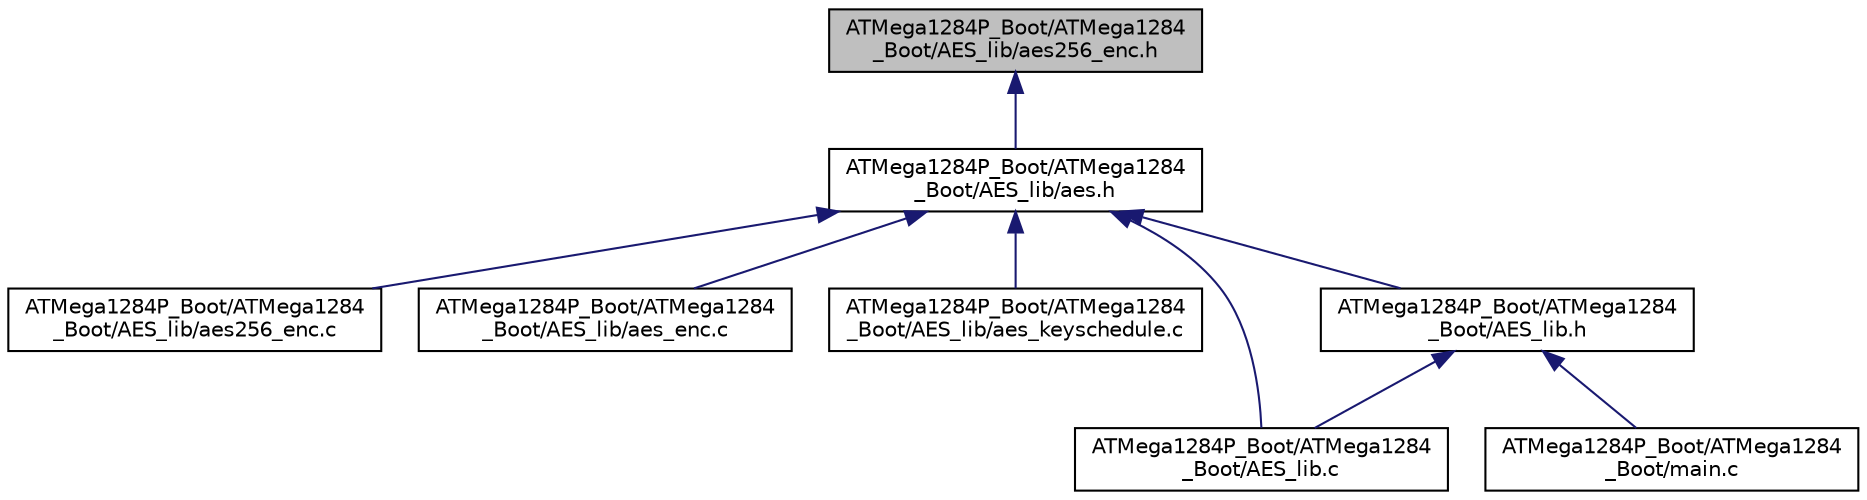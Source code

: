 digraph "ATMega1284P_Boot/ATMega1284_Boot/AES_lib/aes256_enc.h"
{
  edge [fontname="Helvetica",fontsize="10",labelfontname="Helvetica",labelfontsize="10"];
  node [fontname="Helvetica",fontsize="10",shape=record];
  Node4 [label="ATMega1284P_Boot/ATMega1284\l_Boot/AES_lib/aes256_enc.h",height=0.2,width=0.4,color="black", fillcolor="grey75", style="filled", fontcolor="black"];
  Node4 -> Node5 [dir="back",color="midnightblue",fontsize="10",style="solid"];
  Node5 [label="ATMega1284P_Boot/ATMega1284\l_Boot/AES_lib/aes.h",height=0.2,width=0.4,color="black", fillcolor="white", style="filled",URL="$_a_t_mega1284_p___boot_2_a_t_mega1284___boot_2_a_e_s__lib_2aes_8h.html"];
  Node5 -> Node6 [dir="back",color="midnightblue",fontsize="10",style="solid"];
  Node6 [label="ATMega1284P_Boot/ATMega1284\l_Boot/AES_lib/aes256_enc.c",height=0.2,width=0.4,color="black", fillcolor="white", style="filled",URL="$_a_t_mega1284_p___boot_2_a_t_mega1284___boot_2_a_e_s__lib_2aes256__enc_8c.html"];
  Node5 -> Node7 [dir="back",color="midnightblue",fontsize="10",style="solid"];
  Node7 [label="ATMega1284P_Boot/ATMega1284\l_Boot/AES_lib/aes_enc.c",height=0.2,width=0.4,color="black", fillcolor="white", style="filled",URL="$_a_t_mega1284_p___boot_2_a_t_mega1284___boot_2_a_e_s__lib_2aes__enc_8c.html"];
  Node5 -> Node8 [dir="back",color="midnightblue",fontsize="10",style="solid"];
  Node8 [label="ATMega1284P_Boot/ATMega1284\l_Boot/AES_lib/aes_keyschedule.c",height=0.2,width=0.4,color="black", fillcolor="white", style="filled",URL="$_a_t_mega1284_p___boot_2_a_t_mega1284___boot_2_a_e_s__lib_2aes__keyschedule_8c.html"];
  Node5 -> Node9 [dir="back",color="midnightblue",fontsize="10",style="solid"];
  Node9 [label="ATMega1284P_Boot/ATMega1284\l_Boot/AES_lib.h",height=0.2,width=0.4,color="black", fillcolor="white", style="filled",URL="$_a_t_mega1284_p___boot_2_a_t_mega1284___boot_2_a_e_s__lib_8h.html"];
  Node9 -> Node10 [dir="back",color="midnightblue",fontsize="10",style="solid"];
  Node10 [label="ATMega1284P_Boot/ATMega1284\l_Boot/AES_lib.c",height=0.2,width=0.4,color="black", fillcolor="white", style="filled",URL="$_a_t_mega1284_p___boot_2_a_t_mega1284___boot_2_a_e_s__lib_8c.html"];
  Node9 -> Node11 [dir="back",color="midnightblue",fontsize="10",style="solid"];
  Node11 [label="ATMega1284P_Boot/ATMega1284\l_Boot/main.c",height=0.2,width=0.4,color="black", fillcolor="white", style="filled",URL="$_a_t_mega1284_p___boot_2_a_t_mega1284___boot_2main_8c.html"];
  Node5 -> Node10 [dir="back",color="midnightblue",fontsize="10",style="solid"];
}
